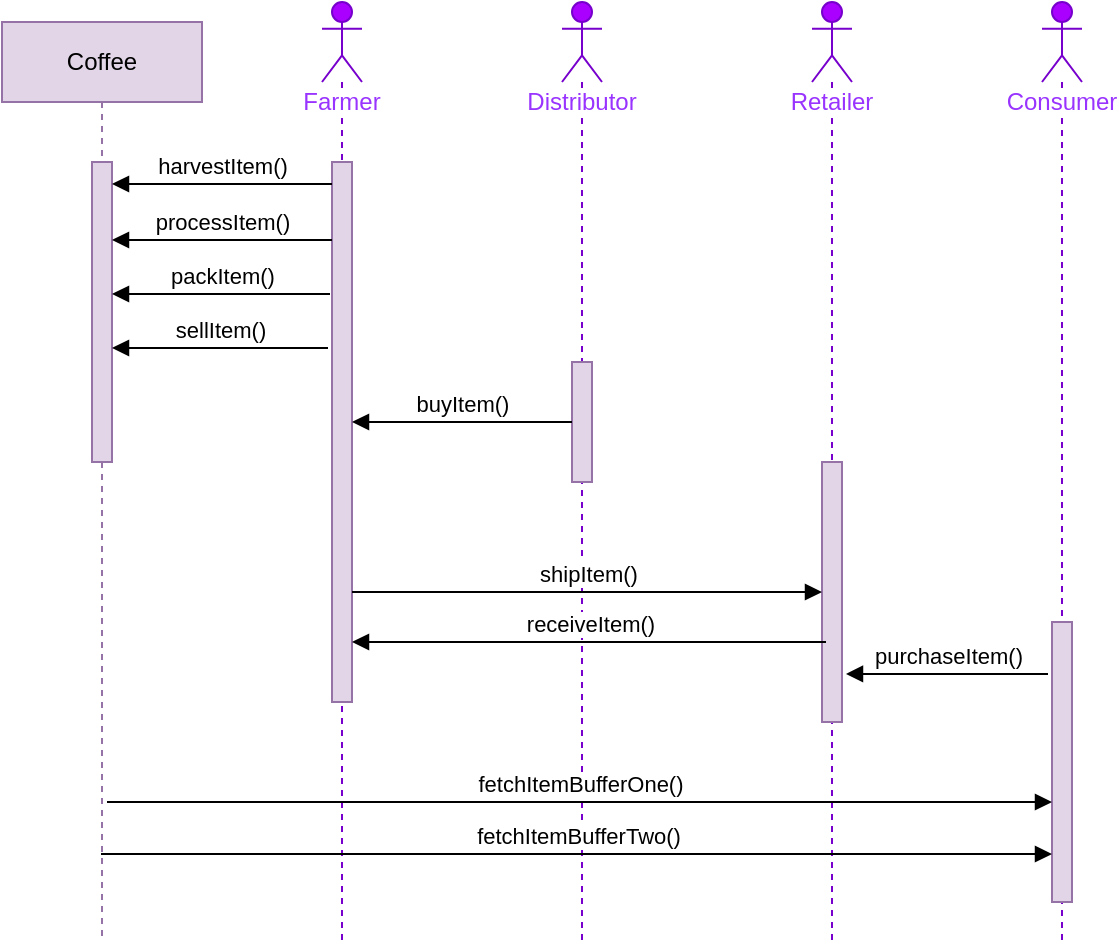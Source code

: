 <mxfile version="11.0.5" type="device"><diagram id="Ob06mkpiygFqEkUOFJj5" name="Page-1"><mxGraphModel dx="782" dy="377" grid="1" gridSize="10" guides="1" tooltips="1" connect="1" arrows="1" fold="1" page="1" pageScale="1" pageWidth="850" pageHeight="1100" math="0" shadow="0"><root><mxCell id="0"/><mxCell id="1" parent="0"/><mxCell id="hwu4dIwYfNlrSW0movRs-1" value="Farmer" style="shape=umlLifeline;participant=umlActor;perimeter=lifelinePerimeter;whiteSpace=wrap;html=1;container=1;collapsible=0;recursiveResize=0;verticalAlign=top;spacingTop=36;labelBackgroundColor=#ffffff;outlineConnect=0;fillColor=#aa00ff;strokeColor=#7700CC;fontColor=#9933FF;" parent="1" vertex="1"><mxGeometry x="180" y="30" width="20" height="470" as="geometry"/></mxCell><mxCell id="hwu4dIwYfNlrSW0movRs-2" value="" style="html=1;points=[];perimeter=orthogonalPerimeter;fillColor=#e1d5e7;strokeColor=#9673a6;" parent="hwu4dIwYfNlrSW0movRs-1" vertex="1"><mxGeometry x="5" y="80" width="10" height="270" as="geometry"/></mxCell><mxCell id="hwu4dIwYfNlrSW0movRs-3" value="&lt;div&gt;Coffee&lt;/div&gt;" style="shape=umlLifeline;perimeter=lifelinePerimeter;whiteSpace=wrap;html=1;container=1;collapsible=0;recursiveResize=0;outlineConnect=0;fillColor=#e1d5e7;strokeColor=#9673a6;" parent="1" vertex="1"><mxGeometry x="20" y="40" width="100" height="460" as="geometry"/></mxCell><mxCell id="hwu4dIwYfNlrSW0movRs-5" value="" style="html=1;points=[];perimeter=orthogonalPerimeter;fillColor=#e1d5e7;strokeColor=#9673a6;" parent="hwu4dIwYfNlrSW0movRs-3" vertex="1"><mxGeometry x="45" y="70" width="10" height="150" as="geometry"/></mxCell><mxCell id="hwu4dIwYfNlrSW0movRs-4" value="harvestItem()" style="html=1;verticalAlign=bottom;endArrow=block;exitX=0;exitY=0.05;exitDx=0;exitDy=0;exitPerimeter=0;" parent="1" target="hwu4dIwYfNlrSW0movRs-5" edge="1"><mxGeometry width="80" relative="1" as="geometry"><mxPoint x="185" y="121" as="sourcePoint"/><mxPoint x="80" y="120" as="targetPoint"/></mxGeometry></mxCell><mxCell id="hwu4dIwYfNlrSW0movRs-6" value="processItem()" style="html=1;verticalAlign=bottom;endArrow=block;" parent="1" edge="1"><mxGeometry width="80" relative="1" as="geometry"><mxPoint x="185" y="149" as="sourcePoint"/><mxPoint x="75" y="149" as="targetPoint"/></mxGeometry></mxCell><mxCell id="hwu4dIwYfNlrSW0movRs-7" value="packItem()" style="html=1;verticalAlign=bottom;endArrow=block;entryX=1;entryY=0.85;entryDx=0;entryDy=0;entryPerimeter=0;exitX=-0.1;exitY=0.85;exitDx=0;exitDy=0;exitPerimeter=0;" parent="1" edge="1"><mxGeometry width="80" relative="1" as="geometry"><mxPoint x="184" y="176" as="sourcePoint"/><mxPoint x="75" y="176" as="targetPoint"/></mxGeometry></mxCell><mxCell id="hwu4dIwYfNlrSW0movRs-8" value="sellItem()" style="html=1;verticalAlign=bottom;endArrow=block;exitX=-0.2;exitY=0.723;exitDx=0;exitDy=0;exitPerimeter=0;" parent="1" edge="1"><mxGeometry width="80" relative="1" as="geometry"><mxPoint x="183" y="203" as="sourcePoint"/><mxPoint x="75" y="203" as="targetPoint"/></mxGeometry></mxCell><mxCell id="hwu4dIwYfNlrSW0movRs-9" value="Distributor" style="shape=umlLifeline;participant=umlActor;perimeter=lifelinePerimeter;whiteSpace=wrap;html=1;container=1;collapsible=0;recursiveResize=0;verticalAlign=top;spacingTop=36;labelBackgroundColor=#ffffff;outlineConnect=0;fillColor=#aa00ff;strokeColor=#7700CC;fontColor=#9933FF;" parent="1" vertex="1"><mxGeometry x="300" y="30" width="20" height="470" as="geometry"/></mxCell><mxCell id="hwu4dIwYfNlrSW0movRs-10" value="" style="html=1;points=[];perimeter=orthogonalPerimeter;fillColor=#e1d5e7;strokeColor=#9673a6;" parent="hwu4dIwYfNlrSW0movRs-9" vertex="1"><mxGeometry x="5" y="180" width="10" height="60" as="geometry"/></mxCell><mxCell id="hwu4dIwYfNlrSW0movRs-11" value="buyItem()" style="html=1;verticalAlign=bottom;endArrow=block;" parent="1" source="hwu4dIwYfNlrSW0movRs-10" target="hwu4dIwYfNlrSW0movRs-2" edge="1"><mxGeometry width="80" relative="1" as="geometry"><mxPoint x="280" y="239" as="sourcePoint"/><mxPoint x="220" y="270" as="targetPoint"/></mxGeometry></mxCell><mxCell id="hwu4dIwYfNlrSW0movRs-12" value="Retailer" style="shape=umlLifeline;participant=umlActor;perimeter=lifelinePerimeter;whiteSpace=wrap;html=1;container=1;collapsible=0;recursiveResize=0;verticalAlign=top;spacingTop=36;labelBackgroundColor=#ffffff;outlineConnect=0;fillColor=#aa00ff;strokeColor=#7700CC;fontColor=#9933FF;" parent="1" vertex="1"><mxGeometry x="425" y="30" width="20" height="470" as="geometry"/></mxCell><mxCell id="hwu4dIwYfNlrSW0movRs-13" value="" style="html=1;points=[];perimeter=orthogonalPerimeter;fillColor=#e1d5e7;strokeColor=#9673a6;" parent="hwu4dIwYfNlrSW0movRs-12" vertex="1"><mxGeometry x="5" y="230" width="10" height="130" as="geometry"/></mxCell><mxCell id="hwu4dIwYfNlrSW0movRs-14" value="Consumer" style="shape=umlLifeline;participant=umlActor;perimeter=lifelinePerimeter;whiteSpace=wrap;html=1;container=1;collapsible=0;recursiveResize=0;verticalAlign=top;spacingTop=36;labelBackgroundColor=#ffffff;outlineConnect=0;fillColor=#aa00ff;strokeColor=#7700CC;fontColor=#9933FF;" parent="1" vertex="1"><mxGeometry x="540" y="30" width="20" height="470" as="geometry"/></mxCell><mxCell id="hwu4dIwYfNlrSW0movRs-16" value="shipItem()" style="html=1;verticalAlign=bottom;endArrow=block;entryX=0;entryY=0.5;entryDx=0;entryDy=0;entryPerimeter=0;" parent="1" source="hwu4dIwYfNlrSW0movRs-2" target="hwu4dIwYfNlrSW0movRs-13" edge="1"><mxGeometry width="80" relative="1" as="geometry"><mxPoint x="315" y="339.5" as="sourcePoint"/><mxPoint x="205" y="339.5" as="targetPoint"/></mxGeometry></mxCell><mxCell id="hwu4dIwYfNlrSW0movRs-17" value="receiveItem()" style="html=1;verticalAlign=bottom;endArrow=block;exitX=0.2;exitY=0.75;exitDx=0;exitDy=0;exitPerimeter=0;" parent="1" edge="1"><mxGeometry width="80" relative="1" as="geometry"><mxPoint x="432" y="350" as="sourcePoint"/><mxPoint x="195" y="350" as="targetPoint"/></mxGeometry></mxCell><mxCell id="hwu4dIwYfNlrSW0movRs-15" value="" style="html=1;points=[];perimeter=orthogonalPerimeter;fillColor=#e1d5e7;strokeColor=#9673a6;" parent="1" vertex="1"><mxGeometry x="545" y="340" width="10" height="140" as="geometry"/></mxCell><mxCell id="hwu4dIwYfNlrSW0movRs-20" value="purchaseItem()" style="html=1;verticalAlign=bottom;endArrow=block;exitX=-0.2;exitY=0.186;exitDx=0;exitDy=0;exitPerimeter=0;entryX=1.2;entryY=0.815;entryDx=0;entryDy=0;entryPerimeter=0;" parent="1" source="hwu4dIwYfNlrSW0movRs-15" target="hwu4dIwYfNlrSW0movRs-13" edge="1"><mxGeometry width="80" relative="1" as="geometry"><mxPoint x="500" y="410" as="sourcePoint"/><mxPoint x="390" y="410" as="targetPoint"/></mxGeometry></mxCell><mxCell id="hwu4dIwYfNlrSW0movRs-21" value="fetchItemBufferOne()" style="html=1;verticalAlign=bottom;endArrow=block;" parent="1" target="hwu4dIwYfNlrSW0movRs-15" edge="1"><mxGeometry width="80" relative="1" as="geometry"><mxPoint x="72.5" y="430" as="sourcePoint"/><mxPoint x="307.5" y="430" as="targetPoint"/></mxGeometry></mxCell><mxCell id="hwu4dIwYfNlrSW0movRs-22" value="fetchItemBufferTwo()" style="html=1;verticalAlign=bottom;endArrow=block;entryX=0;entryY=0.714;entryDx=0;entryDy=0;entryPerimeter=0;" parent="1" edge="1"><mxGeometry width="80" relative="1" as="geometry"><mxPoint x="69.5" y="456" as="sourcePoint"/><mxPoint x="545" y="456" as="targetPoint"/></mxGeometry></mxCell></root></mxGraphModel></diagram></mxfile>